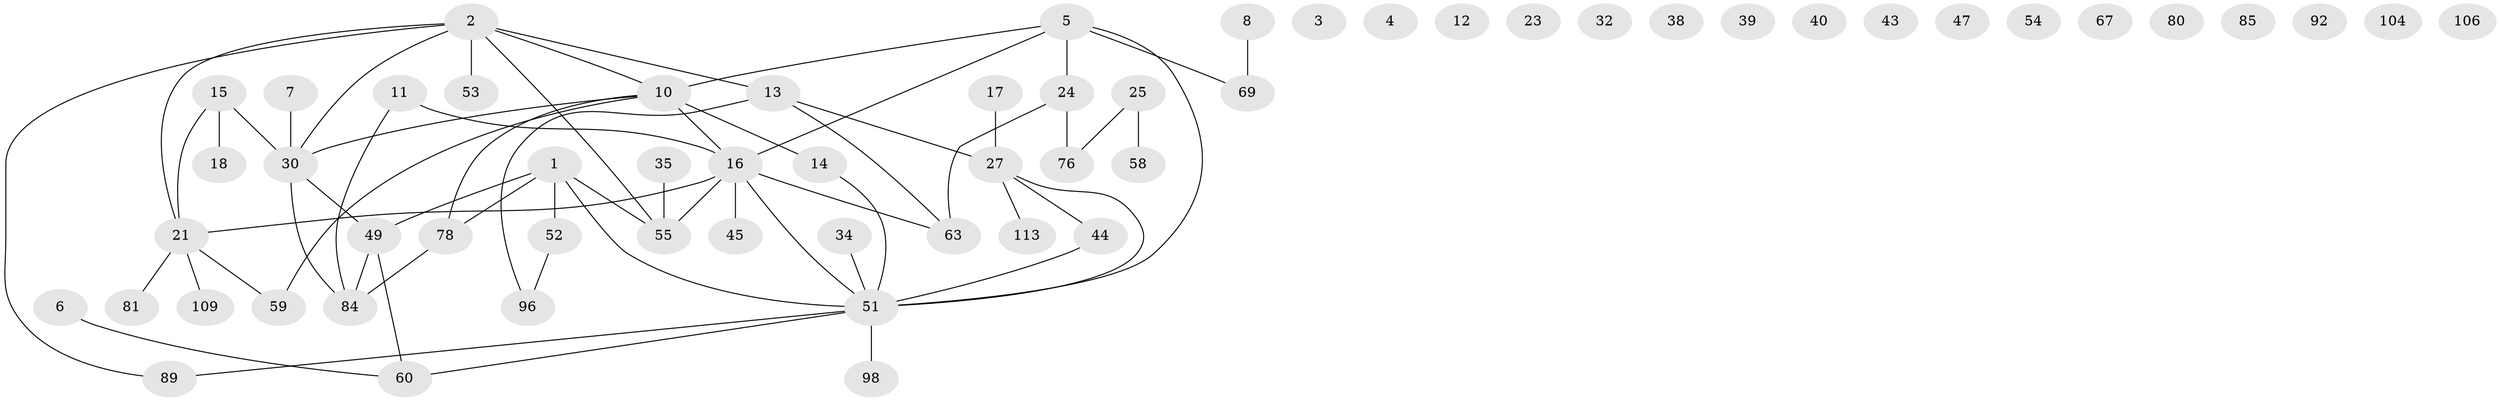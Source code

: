 // original degree distribution, {1: 0.25210084033613445, 6: 0.04201680672268908, 0: 0.13445378151260504, 3: 0.16806722689075632, 2: 0.2689075630252101, 4: 0.08403361344537816, 5: 0.05042016806722689}
// Generated by graph-tools (version 1.1) at 2025/13/03/09/25 04:13:08]
// undirected, 59 vertices, 62 edges
graph export_dot {
graph [start="1"]
  node [color=gray90,style=filled];
  1 [super="+28"];
  2 [super="+19+82+107+90+73+50"];
  3;
  4;
  5 [super="+111+9"];
  6 [super="+36"];
  7 [super="+72"];
  8 [super="+64"];
  10 [super="+41+26"];
  11 [super="+87"];
  12;
  13 [super="+31+66"];
  14 [super="+65"];
  15;
  16 [super="+93+20"];
  17;
  18 [super="+22"];
  21 [super="+48+62"];
  23;
  24 [super="+46"];
  25 [super="+71"];
  27 [super="+88"];
  30 [super="+86"];
  32 [super="+99"];
  34;
  35;
  38;
  39;
  40;
  43;
  44 [super="+75"];
  45;
  47;
  49 [super="+105"];
  51 [super="+101+77+102+57"];
  52;
  53 [super="+83"];
  54;
  55 [super="+74"];
  58;
  59 [super="+61"];
  60;
  63 [super="+97"];
  67;
  69 [super="+70"];
  76;
  78 [super="+91"];
  80;
  81;
  84 [super="+95"];
  85;
  89;
  92;
  96;
  98;
  104;
  106;
  109 [super="+117"];
  113;
  1 -- 49;
  1 -- 51;
  1 -- 52;
  1 -- 55;
  1 -- 78;
  2 -- 53 [weight=2];
  2 -- 21 [weight=2];
  2 -- 89;
  2 -- 30;
  2 -- 10;
  2 -- 55;
  2 -- 13;
  5 -- 69;
  5 -- 24 [weight=2];
  5 -- 10;
  5 -- 51 [weight=2];
  5 -- 16;
  6 -- 60;
  7 -- 30;
  8 -- 69;
  10 -- 16;
  10 -- 30;
  10 -- 14;
  10 -- 78;
  10 -- 59;
  11 -- 84;
  11 -- 16;
  13 -- 96;
  13 -- 63;
  13 -- 27;
  14 -- 51;
  15 -- 21;
  15 -- 18;
  15 -- 30;
  16 -- 21 [weight=2];
  16 -- 45;
  16 -- 51;
  16 -- 55;
  16 -- 63;
  17 -- 27;
  21 -- 81;
  21 -- 109;
  21 -- 59;
  24 -- 76;
  24 -- 63;
  25 -- 58;
  25 -- 76;
  27 -- 113;
  27 -- 44;
  27 -- 51;
  30 -- 49;
  30 -- 84;
  34 -- 51;
  35 -- 55;
  44 -- 51;
  49 -- 60;
  49 -- 84;
  51 -- 98;
  51 -- 60;
  51 -- 89;
  52 -- 96;
  78 -- 84;
}
